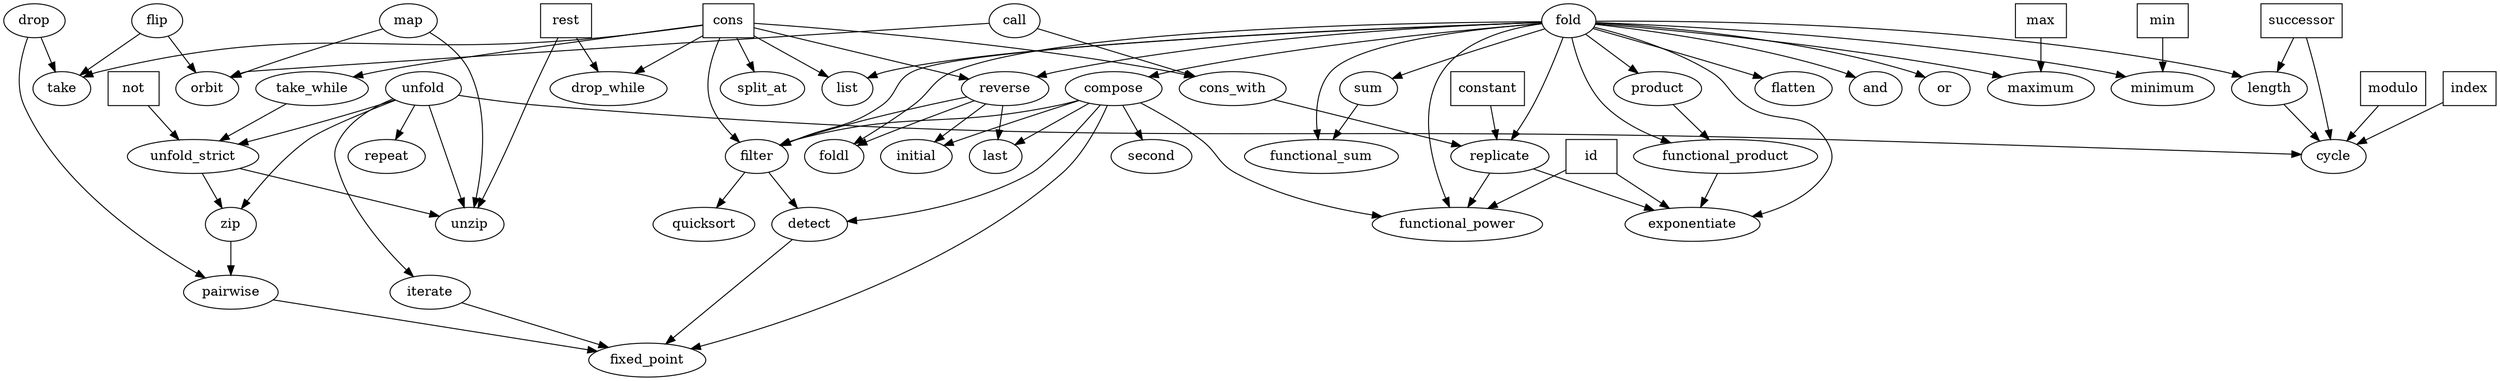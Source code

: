 digraph Schema {
  id [shape=box];
  rest [shape=box];
  successor [shape=box];
  cons [shape=box];
  max [shape=box];
  min [shape=box];
  modulo [shape=box];
  index [shape=box];
  not [shape=box];
  constant [shape=box];

  reverse -> foldl;
  fold -> foldl;

  unfold -> iterate;
  take_while -> unfold_strict;
  not -> unfold_strict;
  unfold -> unfold_strict;

  fold -> flatten;

  cons -> filter;
  reverse -> filter;
  fold -> filter;
  compose -> filter;

  fold -> compose;

  fold -> length;
  successor -> length;

  compose -> second;

  cons -> cons_with;
  call -> cons_with;

  fold -> reverse;
  cons -> reverse;

  compose -> initial;
  reverse -> initial;

  reverse -> last;
  compose -> last;

  fold -> list;
  cons -> list;

  unfold -> zip;
  unfold_strict -> zip;

  map -> unzip;
  rest -> unzip;
  unfold -> unzip;
  unfold_strict -> unzip;

  fold -> maximum;
  max -> maximum;

  fold -> minimum;
  min -> minimum;

  fold -> replicate;
  cons_with -> replicate;
  constant -> replicate;

  flip -> take;
  cons -> take;
  drop -> take;

  cons -> take_while;
  rest -> drop_while;
  cons -> drop_while;

  modulo -> cycle;
  successor -> cycle;
  index -> cycle;
  length -> cycle;
  unfold -> cycle;

  unfold -> repeat;
  fold -> and;
  fold -> or;
  fold -> sum;
  fold -> product;

  sum -> functional_sum;
  fold -> functional_sum;

  product -> functional_product;
  fold -> functional_product;

  functional_product -> exponentiate;
  fold -> exponentiate;
  replicate -> exponentiate;
  id -> exponentiate;

  id -> functional_power;
  fold -> functional_power;
  compose -> functional_power;
  replicate -> functional_power;

  filter -> quicksort;

  cons -> split_at;

  zip -> pairwise;
  drop -> pairwise;

  map -> orbit;
  flip -> orbit;
  call -> orbit;

  compose -> detect;
  filter -> detect;

  compose -> fixed_point;
  iterate -> fixed_point;
  pairwise -> fixed_point;
  detect -> fixed_point;
}
